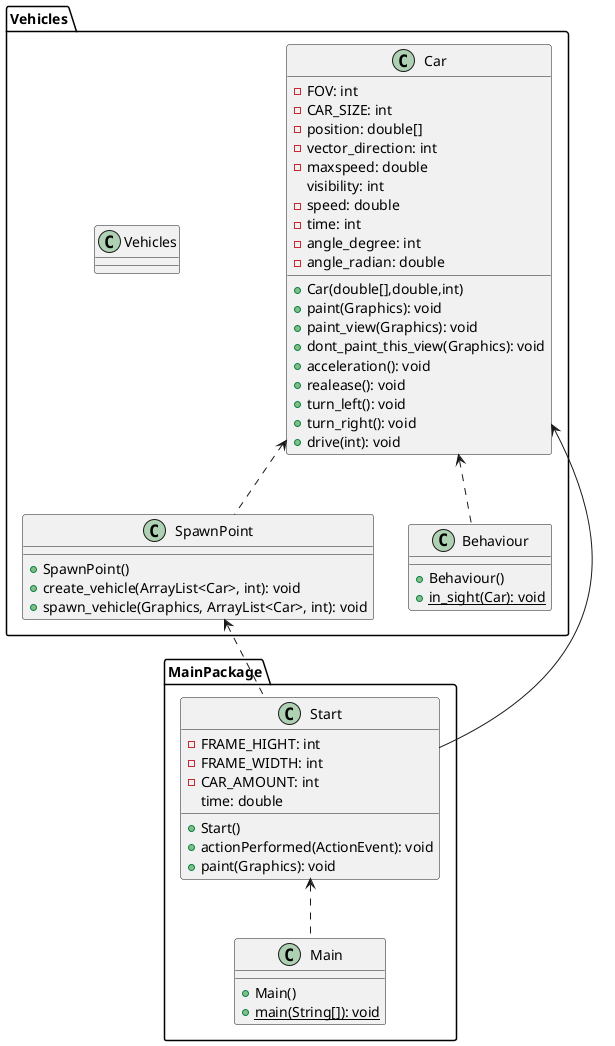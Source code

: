 @startuml
'https://plantuml.com/class-diagram

package MainPackage{

class Main{
    + Main()
    + {static} main(String[]): void
}

class Start{
    - FRAME_HIGHT: int
    - FRAME_WIDTH: int
    - CAR_AMOUNT: int
    time: double

    + Start()
    + actionPerformed(ActionEvent): void
    + paint(Graphics): void
}
}

package Vehicles{
class Car{
    - FOV: int
    - CAR_SIZE: int
    - position: double[]
    - vector_direction: int
    - maxspeed: double
    visibility: int
    - speed: double
    - time: int
    - angle_degree: int
    - angle_radian: double

    + Car(double[],double,int)
    + paint(Graphics): void
    + paint_view(Graphics): void
    + dont_paint_this_view(Graphics): void
    + acceleration(): void
    + realease(): void
    + turn_left(): void
    + turn_right(): void
    + drive(int): void
}

class Vehicles{

}

class SpawnPoint{
    + SpawnPoint()
    + create_vehicle(ArrayList<Car>, int): void
    + spawn_vehicle(Graphics, ArrayList<Car>, int): void
}

class Behaviour{
    + Behaviour()
    + {static} in_sight(Car): void
}

}

    Car <-- Start
    Car <.. SpawnPoint
    Car <.. Behaviour
    SpawnPoint <.. Start
    Start <.. Main

@enduml